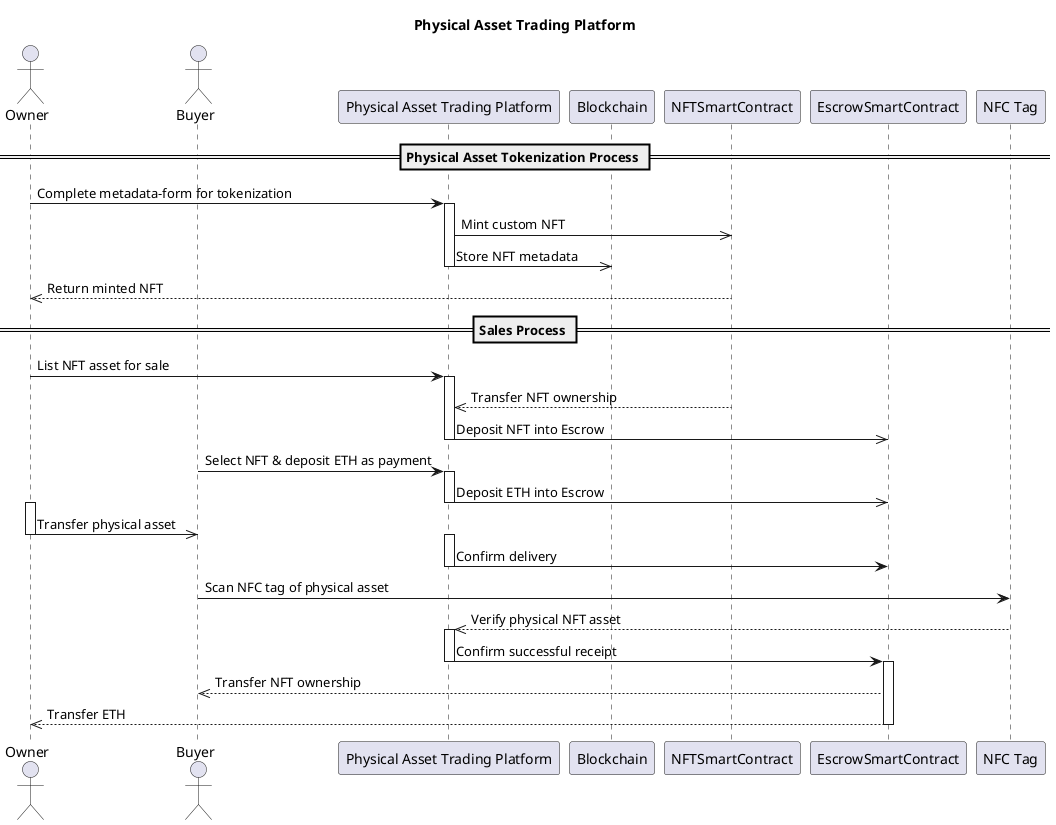 @startuml sequence0

actor Owner
actor Buyer

participant "Physical Asset Trading Platform" as Platform

participant Blockchain
participant NFTSmartContract
participant EscrowSmartContract

participant "NFC Tag" as NFC

title Physical Asset Trading Platform

== Physical Asset Tokenization Process ==
Owner -> Platform: Complete metadata-form for tokenization
activate Platform
Platform ->> NFTSmartContract: Mint custom NFT
Platform ->> Blockchain: Store NFT metadata
deactivate Platform
NFTSmartContract -->> Owner: Return minted NFT

== Sales Process ==
Owner -> Platform: List NFT asset for sale
activate Platform
NFTSmartContract -->> Platform: Transfer NFT ownership
Platform ->> EscrowSmartContract: Deposit NFT into Escrow
deactivate Platform
Buyer -> Platform: Select NFT & deposit ETH as payment
activate Platform
Platform ->> EscrowSmartContract: Deposit ETH into Escrow
deactivate Platform
activate Owner
Owner ->> Buyer: Transfer physical asset
deactivate Owner
activate Platform
Platform -> EscrowSmartContract: Confirm delivery
deactivate Platform
Buyer -> NFC: Scan NFC tag of physical asset
NFC -->> Platform: Verify physical NFT asset
activate Platform
Platform -> EscrowSmartContract: Confirm successful receipt
deactivate Platform

activate EscrowSmartContract
EscrowSmartContract -->> Buyer: Transfer NFT ownership
EscrowSmartContract -->> Owner: Transfer ETH
deactivate EscrowSmartContract

@enduml




